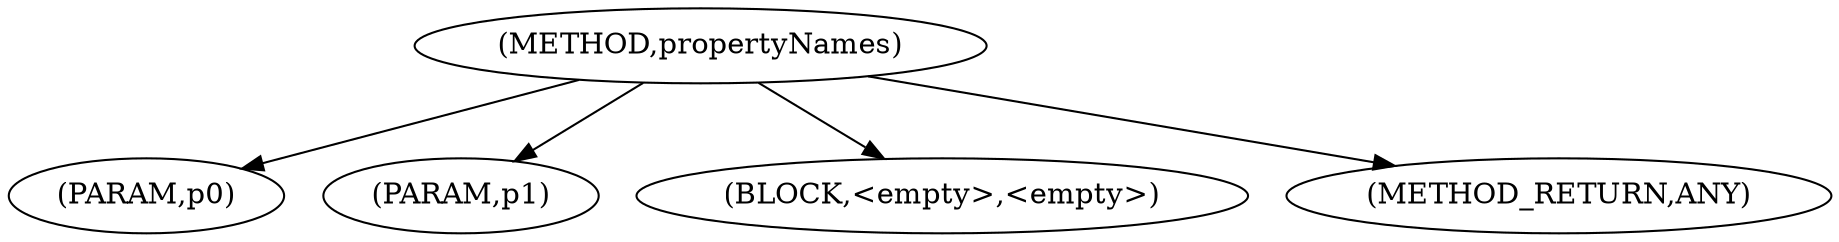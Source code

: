 digraph "propertyNames" {  
"3553" [label = <(METHOD,propertyNames)> ]
"3554" [label = <(PARAM,p0)> ]
"3555" [label = <(PARAM,p1)> ]
"3556" [label = <(BLOCK,&lt;empty&gt;,&lt;empty&gt;)> ]
"3557" [label = <(METHOD_RETURN,ANY)> ]
  "3553" -> "3554" 
  "3553" -> "3555" 
  "3553" -> "3556" 
  "3553" -> "3557" 
}
